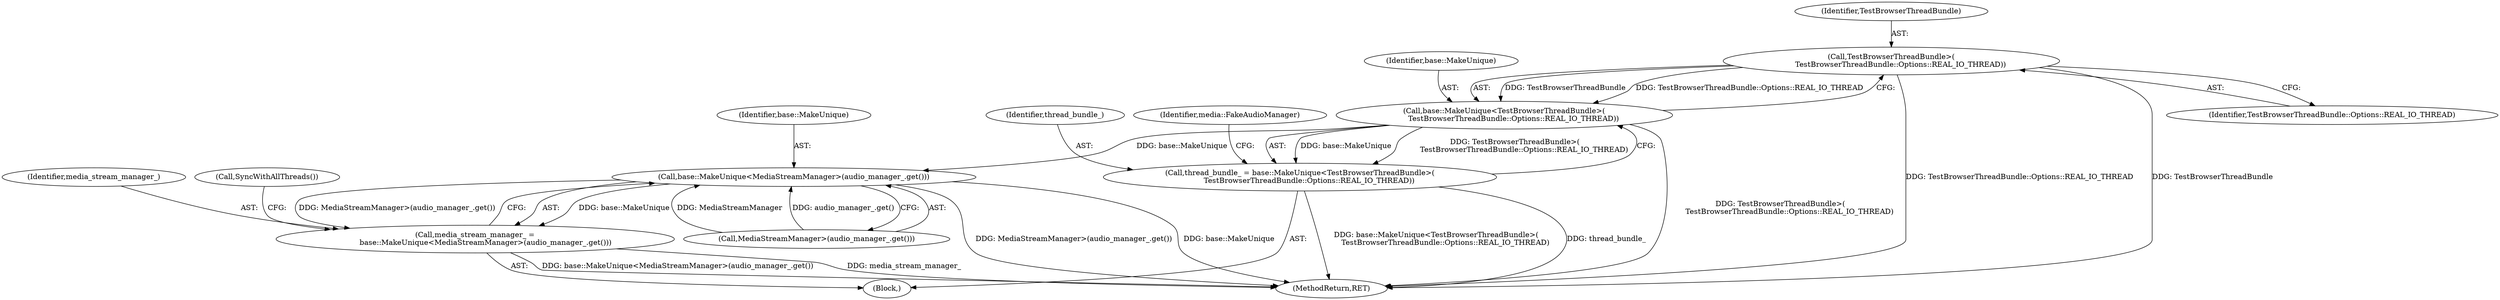 digraph "0_Chrome_04ff52bb66284467ccb43d90800013b89ee8db75_2@API" {
"1000108" [label="(Call,TestBrowserThreadBundle>(\n        TestBrowserThreadBundle::Options::REAL_IO_THREAD))"];
"1000106" [label="(Call,base::MakeUnique<TestBrowserThreadBundle>(\n        TestBrowserThreadBundle::Options::REAL_IO_THREAD))"];
"1000104" [label="(Call,thread_bundle_ = base::MakeUnique<TestBrowserThreadBundle>(\n        TestBrowserThreadBundle::Options::REAL_IO_THREAD))"];
"1000120" [label="(Call,base::MakeUnique<MediaStreamManager>(audio_manager_.get()))"];
"1000118" [label="(Call,media_stream_manager_ =\n         base::MakeUnique<MediaStreamManager>(audio_manager_.get()))"];
"1000120" [label="(Call,base::MakeUnique<MediaStreamManager>(audio_manager_.get()))"];
"1000109" [label="(Identifier,TestBrowserThreadBundle)"];
"1000101" [label="(Block,)"];
"1000113" [label="(Identifier,media::FakeAudioManager)"];
"1000118" [label="(Call,media_stream_manager_ =\n         base::MakeUnique<MediaStreamManager>(audio_manager_.get()))"];
"1000121" [label="(Identifier,base::MakeUnique)"];
"1000108" [label="(Call,TestBrowserThreadBundle>(\n        TestBrowserThreadBundle::Options::REAL_IO_THREAD))"];
"1000126" [label="(MethodReturn,RET)"];
"1000104" [label="(Call,thread_bundle_ = base::MakeUnique<TestBrowserThreadBundle>(\n        TestBrowserThreadBundle::Options::REAL_IO_THREAD))"];
"1000119" [label="(Identifier,media_stream_manager_)"];
"1000105" [label="(Identifier,thread_bundle_)"];
"1000125" [label="(Call,SyncWithAllThreads())"];
"1000106" [label="(Call,base::MakeUnique<TestBrowserThreadBundle>(\n        TestBrowserThreadBundle::Options::REAL_IO_THREAD))"];
"1000107" [label="(Identifier,base::MakeUnique)"];
"1000122" [label="(Call,MediaStreamManager>(audio_manager_.get()))"];
"1000110" [label="(Identifier,TestBrowserThreadBundle::Options::REAL_IO_THREAD)"];
"1000108" -> "1000106"  [label="AST: "];
"1000108" -> "1000110"  [label="CFG: "];
"1000109" -> "1000108"  [label="AST: "];
"1000110" -> "1000108"  [label="AST: "];
"1000106" -> "1000108"  [label="CFG: "];
"1000108" -> "1000126"  [label="DDG: TestBrowserThreadBundle::Options::REAL_IO_THREAD"];
"1000108" -> "1000126"  [label="DDG: TestBrowserThreadBundle"];
"1000108" -> "1000106"  [label="DDG: TestBrowserThreadBundle"];
"1000108" -> "1000106"  [label="DDG: TestBrowserThreadBundle::Options::REAL_IO_THREAD"];
"1000106" -> "1000104"  [label="AST: "];
"1000107" -> "1000106"  [label="AST: "];
"1000104" -> "1000106"  [label="CFG: "];
"1000106" -> "1000126"  [label="DDG: TestBrowserThreadBundle>(\n        TestBrowserThreadBundle::Options::REAL_IO_THREAD)"];
"1000106" -> "1000104"  [label="DDG: base::MakeUnique"];
"1000106" -> "1000104"  [label="DDG: TestBrowserThreadBundle>(\n        TestBrowserThreadBundle::Options::REAL_IO_THREAD)"];
"1000106" -> "1000120"  [label="DDG: base::MakeUnique"];
"1000104" -> "1000101"  [label="AST: "];
"1000105" -> "1000104"  [label="AST: "];
"1000113" -> "1000104"  [label="CFG: "];
"1000104" -> "1000126"  [label="DDG: thread_bundle_"];
"1000104" -> "1000126"  [label="DDG: base::MakeUnique<TestBrowserThreadBundle>(\n        TestBrowserThreadBundle::Options::REAL_IO_THREAD)"];
"1000120" -> "1000118"  [label="AST: "];
"1000120" -> "1000122"  [label="CFG: "];
"1000121" -> "1000120"  [label="AST: "];
"1000122" -> "1000120"  [label="AST: "];
"1000118" -> "1000120"  [label="CFG: "];
"1000120" -> "1000126"  [label="DDG: MediaStreamManager>(audio_manager_.get())"];
"1000120" -> "1000126"  [label="DDG: base::MakeUnique"];
"1000120" -> "1000118"  [label="DDG: base::MakeUnique"];
"1000120" -> "1000118"  [label="DDG: MediaStreamManager>(audio_manager_.get())"];
"1000122" -> "1000120"  [label="DDG: MediaStreamManager"];
"1000122" -> "1000120"  [label="DDG: audio_manager_.get()"];
"1000118" -> "1000101"  [label="AST: "];
"1000119" -> "1000118"  [label="AST: "];
"1000125" -> "1000118"  [label="CFG: "];
"1000118" -> "1000126"  [label="DDG: media_stream_manager_"];
"1000118" -> "1000126"  [label="DDG: base::MakeUnique<MediaStreamManager>(audio_manager_.get())"];
}
